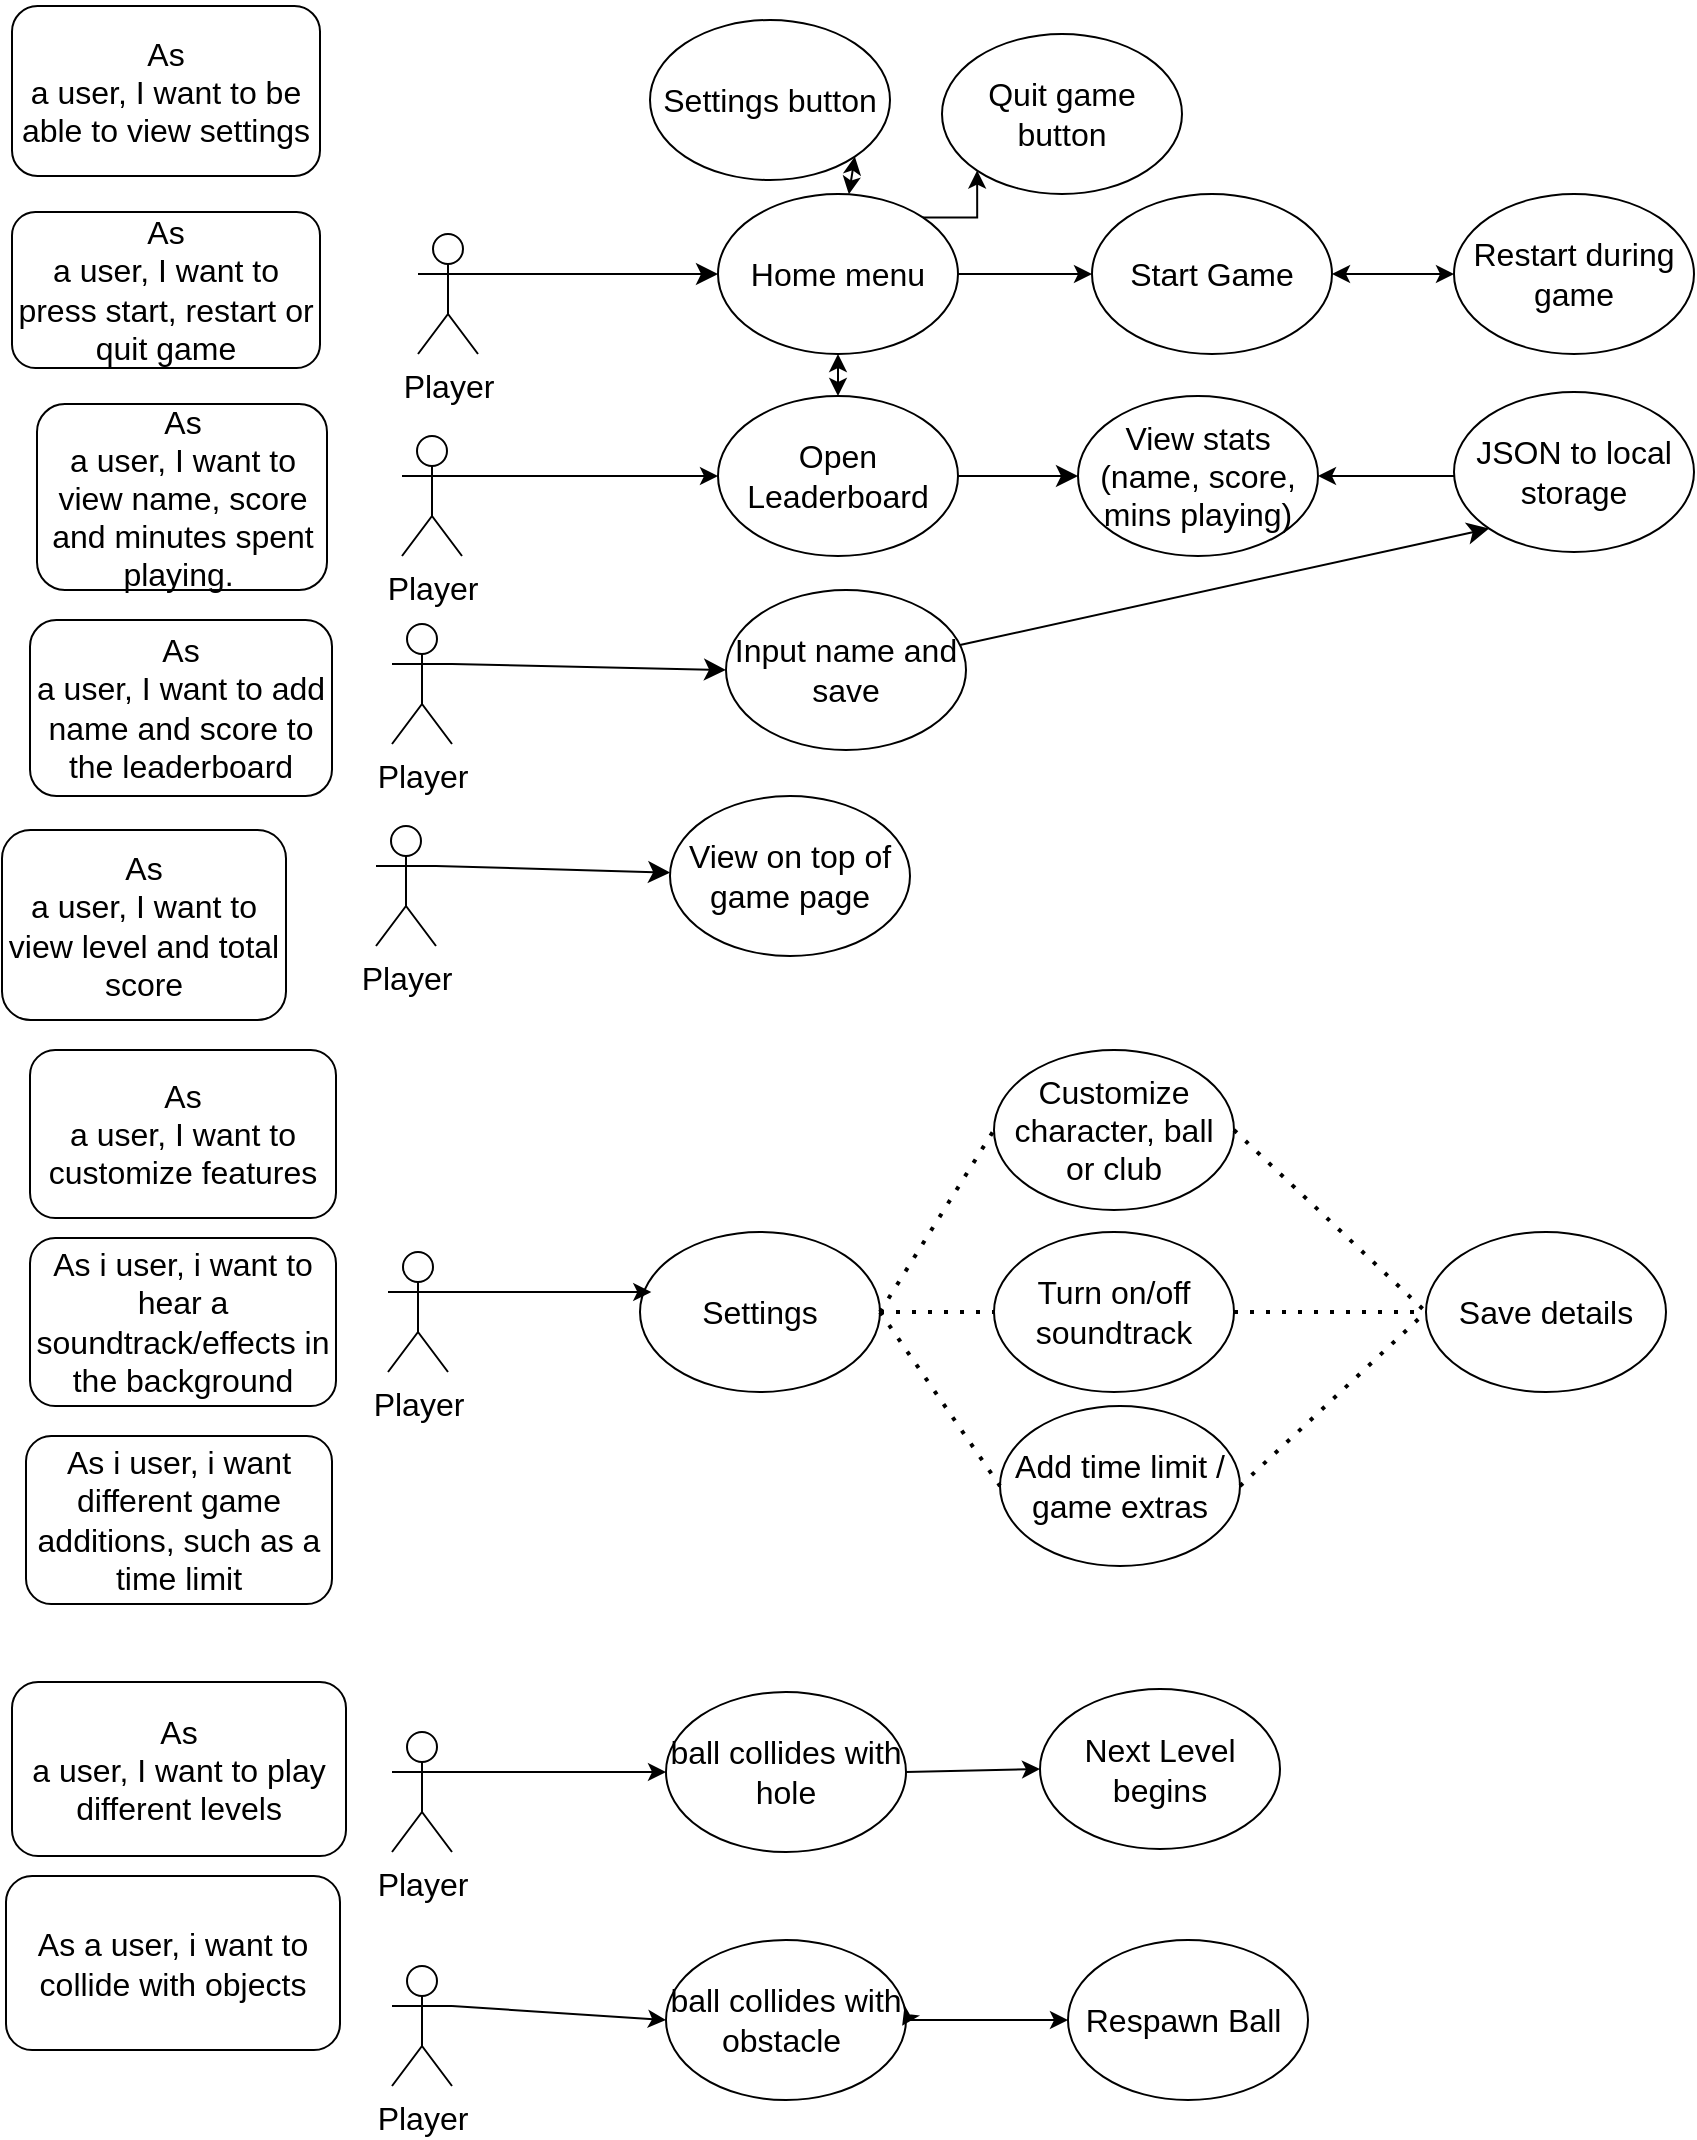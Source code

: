 <mxfile version="24.0.6" type="device">
  <diagram name="Page-1" id="LW1JCmaHPExI12pTx2ke">
    <mxGraphModel dx="2309" dy="1524" grid="0" gridSize="10" guides="1" tooltips="1" connect="1" arrows="1" fold="1" page="0" pageScale="1" pageWidth="850" pageHeight="1100" math="0" shadow="0">
      <root>
        <mxCell id="0" />
        <mxCell id="1" parent="0" />
        <mxCell id="pZIegxjUCUhgaD2gf6bg-1" value="As&lt;br&gt;a user, I want to press start, restart or quit game" style="rounded=1;whiteSpace=wrap;html=1;fontSize=16;" parent="1" vertex="1">
          <mxGeometry x="-69" y="-129" width="154" height="78" as="geometry" />
        </mxCell>
        <mxCell id="pZIegxjUCUhgaD2gf6bg-2" value="&lt;p class=&quot;MsoNormal&quot;&gt;As&lt;br&gt;a user, I want to view name, score and minutes spent playing.&amp;nbsp;&lt;/p&gt;" style="rounded=1;whiteSpace=wrap;html=1;fontSize=16;" parent="1" vertex="1">
          <mxGeometry x="-56.5" y="-33" width="145" height="93" as="geometry" />
        </mxCell>
        <mxCell id="pZIegxjUCUhgaD2gf6bg-3" value="&lt;p class=&quot;MsoNormal&quot;&gt;As&lt;br&gt;a user, I want to view level and total score&lt;/p&gt;" style="rounded=1;whiteSpace=wrap;html=1;fontSize=16;" parent="1" vertex="1">
          <mxGeometry x="-74" y="180" width="142" height="95" as="geometry" />
        </mxCell>
        <mxCell id="pZIegxjUCUhgaD2gf6bg-4" value="&lt;p class=&quot;MsoNormal&quot;&gt;As&lt;br&gt;a user, I want to add name and score to the leaderboard&lt;/p&gt;" style="rounded=1;whiteSpace=wrap;html=1;fontSize=16;" parent="1" vertex="1">
          <mxGeometry x="-60" y="75" width="151" height="88" as="geometry" />
        </mxCell>
        <mxCell id="pZIegxjUCUhgaD2gf6bg-5" value="&lt;p class=&quot;MsoNormal&quot;&gt;As&lt;br/&gt;a user, I want to customize features&lt;/p&gt;" style="rounded=1;whiteSpace=wrap;html=1;fontSize=16;" parent="1" vertex="1">
          <mxGeometry x="-60" y="290" width="153" height="84" as="geometry" />
        </mxCell>
        <mxCell id="pZIegxjUCUhgaD2gf6bg-7" value="&lt;p class=&quot;MsoNormal&quot;&gt;As&lt;br/&gt;a user, I want to play different levels&lt;/p&gt;" style="rounded=1;whiteSpace=wrap;html=1;fontSize=16;" parent="1" vertex="1">
          <mxGeometry x="-69" y="606" width="167" height="87" as="geometry" />
        </mxCell>
        <mxCell id="pZIegxjUCUhgaD2gf6bg-9" value="Player&lt;br&gt;" style="shape=umlActor;verticalLabelPosition=bottom;verticalAlign=top;html=1;outlineConnect=0;fontSize=16;" parent="1" vertex="1">
          <mxGeometry x="121" y="77" width="30" height="60" as="geometry" />
        </mxCell>
        <mxCell id="pZIegxjUCUhgaD2gf6bg-12" value="Player&lt;br&gt;" style="shape=umlActor;verticalLabelPosition=bottom;verticalAlign=top;html=1;outlineConnect=0;fontSize=16;" parent="1" vertex="1">
          <mxGeometry x="119" y="391" width="30" height="60" as="geometry" />
        </mxCell>
        <mxCell id="pZIegxjUCUhgaD2gf6bg-17" value="Player&lt;br&gt;" style="shape=umlActor;verticalLabelPosition=bottom;verticalAlign=top;html=1;outlineConnect=0;fontSize=16;" parent="1" vertex="1">
          <mxGeometry x="113" y="178" width="30" height="60" as="geometry" />
        </mxCell>
        <mxCell id="pZIegxjUCUhgaD2gf6bg-21" style="edgeStyle=none;curved=1;rounded=0;orthogonalLoop=1;jettySize=auto;html=1;exitX=1;exitY=0.333;exitDx=0;exitDy=0;exitPerimeter=0;fontSize=12;startSize=8;endSize=8;" parent="1" source="pZIegxjUCUhgaD2gf6bg-19" target="pZIegxjUCUhgaD2gf6bg-20" edge="1">
          <mxGeometry relative="1" as="geometry" />
        </mxCell>
        <mxCell id="pZIegxjUCUhgaD2gf6bg-19" value="Player&lt;br&gt;" style="shape=umlActor;verticalLabelPosition=bottom;verticalAlign=top;html=1;outlineConnect=0;fontSize=16;" parent="1" vertex="1">
          <mxGeometry x="134" y="-118" width="30" height="60" as="geometry" />
        </mxCell>
        <mxCell id="3II0C4ON16IiH5tYB46D-25" style="edgeStyle=orthogonalEdgeStyle;rounded=0;orthogonalLoop=1;jettySize=auto;html=1;exitX=1;exitY=0.5;exitDx=0;exitDy=0;entryX=0;entryY=0.5;entryDx=0;entryDy=0;" edge="1" parent="1" source="pZIegxjUCUhgaD2gf6bg-20" target="3II0C4ON16IiH5tYB46D-19">
          <mxGeometry relative="1" as="geometry" />
        </mxCell>
        <mxCell id="3II0C4ON16IiH5tYB46D-26" style="edgeStyle=orthogonalEdgeStyle;rounded=0;orthogonalLoop=1;jettySize=auto;html=1;exitX=1;exitY=0;exitDx=0;exitDy=0;entryX=0;entryY=1;entryDx=0;entryDy=0;" edge="1" parent="1" source="pZIegxjUCUhgaD2gf6bg-20" target="3II0C4ON16IiH5tYB46D-18">
          <mxGeometry relative="1" as="geometry" />
        </mxCell>
        <mxCell id="pZIegxjUCUhgaD2gf6bg-20" value="Home menu" style="ellipse;whiteSpace=wrap;html=1;fontSize=16;" parent="1" vertex="1">
          <mxGeometry x="284" y="-138" width="120" height="80" as="geometry" />
        </mxCell>
        <mxCell id="pZIegxjUCUhgaD2gf6bg-23" value="Restart during game" style="ellipse;whiteSpace=wrap;html=1;fontSize=16;" parent="1" vertex="1">
          <mxGeometry x="652" y="-138" width="120" height="80" as="geometry" />
        </mxCell>
        <mxCell id="pZIegxjUCUhgaD2gf6bg-26" value="Open Leaderboard" style="ellipse;whiteSpace=wrap;html=1;fontSize=16;" parent="1" vertex="1">
          <mxGeometry x="284" y="-37" width="120" height="80" as="geometry" />
        </mxCell>
        <mxCell id="pZIegxjUCUhgaD2gf6bg-27" value="View stats&lt;div&gt;(name, score, mins playing)&lt;/div&gt;" style="ellipse;whiteSpace=wrap;html=1;fontSize=16;" parent="1" vertex="1">
          <mxGeometry x="464" y="-37" width="120" height="80" as="geometry" />
        </mxCell>
        <mxCell id="pZIegxjUCUhgaD2gf6bg-28" value="" style="endArrow=classic;html=1;rounded=0;fontSize=12;startSize=8;endSize=8;curved=1;exitX=1;exitY=0.5;exitDx=0;exitDy=0;entryX=0;entryY=0.5;entryDx=0;entryDy=0;" parent="1" source="pZIegxjUCUhgaD2gf6bg-26" target="pZIegxjUCUhgaD2gf6bg-27" edge="1">
          <mxGeometry width="50" height="50" relative="1" as="geometry">
            <mxPoint x="397" y="345" as="sourcePoint" />
            <mxPoint x="447" y="295" as="targetPoint" />
          </mxGeometry>
        </mxCell>
        <mxCell id="pZIegxjUCUhgaD2gf6bg-29" value="" style="endArrow=classic;html=1;rounded=0;fontSize=12;startSize=8;endSize=8;curved=1;exitX=1;exitY=0.333;exitDx=0;exitDy=0;exitPerimeter=0;" parent="1" source="pZIegxjUCUhgaD2gf6bg-17" target="pZIegxjUCUhgaD2gf6bg-30" edge="1">
          <mxGeometry width="50" height="50" relative="1" as="geometry">
            <mxPoint x="397" y="345" as="sourcePoint" />
            <mxPoint x="252" y="98" as="targetPoint" />
          </mxGeometry>
        </mxCell>
        <mxCell id="pZIegxjUCUhgaD2gf6bg-30" value="View on top of game page" style="ellipse;whiteSpace=wrap;html=1;fontSize=16;" parent="1" vertex="1">
          <mxGeometry x="260" y="163" width="120" height="80" as="geometry" />
        </mxCell>
        <mxCell id="pZIegxjUCUhgaD2gf6bg-34" value="" style="edgeStyle=none;curved=1;rounded=0;orthogonalLoop=1;jettySize=auto;html=1;fontSize=12;startSize=8;endSize=8;entryX=0;entryY=1;entryDx=0;entryDy=0;" parent="1" source="pZIegxjUCUhgaD2gf6bg-31" target="3II0C4ON16IiH5tYB46D-30" edge="1">
          <mxGeometry relative="1" as="geometry">
            <mxPoint x="487.018" y="109.027" as="targetPoint" />
          </mxGeometry>
        </mxCell>
        <mxCell id="pZIegxjUCUhgaD2gf6bg-31" value="Input name and save" style="ellipse;whiteSpace=wrap;html=1;fontSize=16;" parent="1" vertex="1">
          <mxGeometry x="288" y="60" width="120" height="80" as="geometry" />
        </mxCell>
        <mxCell id="pZIegxjUCUhgaD2gf6bg-32" value="" style="endArrow=classic;html=1;rounded=0;fontSize=12;startSize=8;endSize=8;curved=1;exitX=1;exitY=0.333;exitDx=0;exitDy=0;exitPerimeter=0;entryX=0;entryY=0.5;entryDx=0;entryDy=0;" parent="1" source="pZIegxjUCUhgaD2gf6bg-9" target="pZIegxjUCUhgaD2gf6bg-31" edge="1">
          <mxGeometry width="50" height="50" relative="1" as="geometry">
            <mxPoint x="397" y="345" as="sourcePoint" />
            <mxPoint x="447" y="295" as="targetPoint" />
          </mxGeometry>
        </mxCell>
        <mxCell id="pZIegxjUCUhgaD2gf6bg-38" value="Customize character, ball or club" style="ellipse;whiteSpace=wrap;html=1;fontSize=16;" parent="1" vertex="1">
          <mxGeometry x="422" y="290" width="120" height="80" as="geometry" />
        </mxCell>
        <mxCell id="pZIegxjUCUhgaD2gf6bg-40" value="Settings button" style="ellipse;whiteSpace=wrap;html=1;fontSize=16;" parent="1" vertex="1">
          <mxGeometry x="250" y="-225" width="120" height="80" as="geometry" />
        </mxCell>
        <mxCell id="pZIegxjUCUhgaD2gf6bg-46" value="Save details" style="ellipse;whiteSpace=wrap;html=1;fontSize=16;" parent="1" vertex="1">
          <mxGeometry x="638" y="381" width="120" height="80" as="geometry" />
        </mxCell>
        <mxCell id="pZIegxjUCUhgaD2gf6bg-47" value="" style="endArrow=none;dashed=1;html=1;dashPattern=1 3;strokeWidth=2;rounded=0;fontSize=12;startSize=8;endSize=8;curved=1;exitX=1;exitY=0.5;exitDx=0;exitDy=0;entryX=0;entryY=0.5;entryDx=0;entryDy=0;" parent="1" source="pZIegxjUCUhgaD2gf6bg-38" target="pZIegxjUCUhgaD2gf6bg-46" edge="1">
          <mxGeometry width="50" height="50" relative="1" as="geometry">
            <mxPoint x="397" y="145" as="sourcePoint" />
            <mxPoint x="447" y="95" as="targetPoint" />
          </mxGeometry>
        </mxCell>
        <mxCell id="3II0C4ON16IiH5tYB46D-1" value="&lt;p class=&quot;MsoNormal&quot;&gt;As a user, i want to collide with objects&lt;/p&gt;" style="rounded=1;whiteSpace=wrap;html=1;fontSize=16;" vertex="1" parent="1">
          <mxGeometry x="-72" y="703" width="167" height="87" as="geometry" />
        </mxCell>
        <mxCell id="3II0C4ON16IiH5tYB46D-3" value="Player&lt;br&gt;" style="shape=umlActor;verticalLabelPosition=bottom;verticalAlign=top;html=1;outlineConnect=0;fontSize=16;" vertex="1" parent="1">
          <mxGeometry x="121" y="631" width="30" height="60" as="geometry" />
        </mxCell>
        <mxCell id="3II0C4ON16IiH5tYB46D-4" value="" style="endArrow=classic;html=1;rounded=0;exitX=1;exitY=0.333;exitDx=0;exitDy=0;exitPerimeter=0;entryX=0;entryY=0.5;entryDx=0;entryDy=0;" edge="1" parent="1" source="3II0C4ON16IiH5tYB46D-3" target="3II0C4ON16IiH5tYB46D-5">
          <mxGeometry width="50" height="50" relative="1" as="geometry">
            <mxPoint x="431" y="577" as="sourcePoint" />
            <mxPoint x="255" y="689" as="targetPoint" />
          </mxGeometry>
        </mxCell>
        <mxCell id="3II0C4ON16IiH5tYB46D-5" value="ball collides with hole" style="ellipse;whiteSpace=wrap;html=1;fontSize=16;" vertex="1" parent="1">
          <mxGeometry x="258" y="611" width="120" height="80" as="geometry" />
        </mxCell>
        <mxCell id="3II0C4ON16IiH5tYB46D-7" value="" style="endArrow=classic;html=1;rounded=0;exitX=1;exitY=0.5;exitDx=0;exitDy=0;entryX=0;entryY=0.5;entryDx=0;entryDy=0;" edge="1" parent="1" source="3II0C4ON16IiH5tYB46D-5" target="3II0C4ON16IiH5tYB46D-9">
          <mxGeometry width="50" height="50" relative="1" as="geometry">
            <mxPoint x="431" y="577" as="sourcePoint" />
            <mxPoint x="426" y="687" as="targetPoint" />
          </mxGeometry>
        </mxCell>
        <mxCell id="3II0C4ON16IiH5tYB46D-9" value="Next Level begins" style="ellipse;whiteSpace=wrap;html=1;fontSize=16;" vertex="1" parent="1">
          <mxGeometry x="445" y="609.5" width="120" height="80" as="geometry" />
        </mxCell>
        <mxCell id="3II0C4ON16IiH5tYB46D-10" value="" style="endArrow=classic;html=1;rounded=0;exitX=1;exitY=0.333;exitDx=0;exitDy=0;exitPerimeter=0;entryX=0;entryY=0.5;entryDx=0;entryDy=0;" edge="1" parent="1" source="3II0C4ON16IiH5tYB46D-50" target="3II0C4ON16IiH5tYB46D-12">
          <mxGeometry width="50" height="50" relative="1" as="geometry">
            <mxPoint x="365" y="628" as="sourcePoint" />
            <mxPoint x="190.07" y="723.135" as="targetPoint" />
          </mxGeometry>
        </mxCell>
        <mxCell id="3II0C4ON16IiH5tYB46D-21" style="edgeStyle=orthogonalEdgeStyle;rounded=0;orthogonalLoop=1;jettySize=auto;html=1;entryX=0;entryY=0.5;entryDx=0;entryDy=0;" edge="1" parent="1" source="3II0C4ON16IiH5tYB46D-12" target="3II0C4ON16IiH5tYB46D-15">
          <mxGeometry relative="1" as="geometry" />
        </mxCell>
        <mxCell id="3II0C4ON16IiH5tYB46D-12" value="ball collides with obstacle&amp;nbsp;" style="ellipse;whiteSpace=wrap;html=1;fontSize=16;" vertex="1" parent="1">
          <mxGeometry x="258" y="735" width="120" height="80" as="geometry" />
        </mxCell>
        <mxCell id="3II0C4ON16IiH5tYB46D-13" value="" style="endArrow=classic;html=1;rounded=0;exitX=1;exitY=0.5;exitDx=0;exitDy=0;" edge="1" parent="1" source="3II0C4ON16IiH5tYB46D-12">
          <mxGeometry width="50" height="50" relative="1" as="geometry">
            <mxPoint x="365" y="628" as="sourcePoint" />
            <mxPoint x="376.07" y="777.933" as="targetPoint" />
          </mxGeometry>
        </mxCell>
        <mxCell id="3II0C4ON16IiH5tYB46D-15" value="Respawn Ball&amp;nbsp;" style="ellipse;whiteSpace=wrap;html=1;fontSize=16;" vertex="1" parent="1">
          <mxGeometry x="459" y="735" width="120" height="80" as="geometry" />
        </mxCell>
        <mxCell id="3II0C4ON16IiH5tYB46D-16" value="Turn on/off soundtrack" style="ellipse;whiteSpace=wrap;html=1;fontSize=16;" vertex="1" parent="1">
          <mxGeometry x="422" y="381" width="120" height="80" as="geometry" />
        </mxCell>
        <mxCell id="3II0C4ON16IiH5tYB46D-17" value="Settings" style="ellipse;whiteSpace=wrap;html=1;fontSize=16;" vertex="1" parent="1">
          <mxGeometry x="245" y="381" width="120" height="80" as="geometry" />
        </mxCell>
        <mxCell id="3II0C4ON16IiH5tYB46D-18" value="Quit game button" style="ellipse;whiteSpace=wrap;html=1;fontSize=16;" vertex="1" parent="1">
          <mxGeometry x="396" y="-218" width="120" height="80" as="geometry" />
        </mxCell>
        <mxCell id="3II0C4ON16IiH5tYB46D-19" value="Start Game" style="ellipse;whiteSpace=wrap;html=1;fontSize=16;" vertex="1" parent="1">
          <mxGeometry x="471" y="-138" width="120" height="80" as="geometry" />
        </mxCell>
        <mxCell id="3II0C4ON16IiH5tYB46D-28" value="&lt;p class=&quot;MsoNormal&quot;&gt;As&lt;br/&gt;a user, I want to be able to view settings&lt;/p&gt;" style="rounded=1;whiteSpace=wrap;html=1;fontSize=16;" vertex="1" parent="1">
          <mxGeometry x="-69" y="-232" width="154" height="85" as="geometry" />
        </mxCell>
        <mxCell id="3II0C4ON16IiH5tYB46D-30" value="JSON to local storage" style="ellipse;whiteSpace=wrap;html=1;fontSize=16;" vertex="1" parent="1">
          <mxGeometry x="652" y="-39" width="120" height="80" as="geometry" />
        </mxCell>
        <mxCell id="3II0C4ON16IiH5tYB46D-33" style="edgeStyle=orthogonalEdgeStyle;rounded=0;orthogonalLoop=1;jettySize=auto;html=1;exitX=1;exitY=0.333;exitDx=0;exitDy=0;exitPerimeter=0;entryX=0.047;entryY=0.375;entryDx=0;entryDy=0;entryPerimeter=0;" edge="1" parent="1" source="pZIegxjUCUhgaD2gf6bg-12" target="3II0C4ON16IiH5tYB46D-17">
          <mxGeometry relative="1" as="geometry" />
        </mxCell>
        <mxCell id="3II0C4ON16IiH5tYB46D-34" value="" style="endArrow=none;dashed=1;html=1;dashPattern=1 3;strokeWidth=2;rounded=0;exitX=1;exitY=0.5;exitDx=0;exitDy=0;entryX=0;entryY=0.5;entryDx=0;entryDy=0;" edge="1" parent="1" source="3II0C4ON16IiH5tYB46D-17" target="pZIegxjUCUhgaD2gf6bg-38">
          <mxGeometry width="50" height="50" relative="1" as="geometry">
            <mxPoint x="352" y="293" as="sourcePoint" />
            <mxPoint x="402" y="243" as="targetPoint" />
          </mxGeometry>
        </mxCell>
        <mxCell id="3II0C4ON16IiH5tYB46D-36" value="&lt;p class=&quot;MsoNormal&quot;&gt;As i user, i want to hear a soundtrack/effects in the background&lt;/p&gt;" style="rounded=1;whiteSpace=wrap;html=1;fontSize=16;" vertex="1" parent="1">
          <mxGeometry x="-60" y="384" width="153" height="84" as="geometry" />
        </mxCell>
        <mxCell id="3II0C4ON16IiH5tYB46D-37" value="" style="endArrow=none;dashed=1;html=1;dashPattern=1 3;strokeWidth=2;rounded=0;exitX=1;exitY=0.5;exitDx=0;exitDy=0;entryX=0;entryY=0.5;entryDx=0;entryDy=0;" edge="1" parent="1" source="3II0C4ON16IiH5tYB46D-17" target="3II0C4ON16IiH5tYB46D-16">
          <mxGeometry width="50" height="50" relative="1" as="geometry">
            <mxPoint x="352" y="293" as="sourcePoint" />
            <mxPoint x="402" y="243" as="targetPoint" />
          </mxGeometry>
        </mxCell>
        <mxCell id="3II0C4ON16IiH5tYB46D-38" value="" style="endArrow=none;dashed=1;html=1;dashPattern=1 3;strokeWidth=2;rounded=0;exitX=1;exitY=0.5;exitDx=0;exitDy=0;entryX=0;entryY=0.5;entryDx=0;entryDy=0;" edge="1" parent="1" source="3II0C4ON16IiH5tYB46D-16" target="pZIegxjUCUhgaD2gf6bg-46">
          <mxGeometry width="50" height="50" relative="1" as="geometry">
            <mxPoint x="352" y="361" as="sourcePoint" />
            <mxPoint x="402" y="311" as="targetPoint" />
          </mxGeometry>
        </mxCell>
        <mxCell id="3II0C4ON16IiH5tYB46D-40" value="Add time limit / game extras" style="ellipse;whiteSpace=wrap;html=1;fontSize=16;" vertex="1" parent="1">
          <mxGeometry x="425" y="468" width="120" height="80" as="geometry" />
        </mxCell>
        <mxCell id="3II0C4ON16IiH5tYB46D-41" value="" style="endArrow=none;dashed=1;html=1;dashPattern=1 3;strokeWidth=2;rounded=0;exitX=1;exitY=0.5;exitDx=0;exitDy=0;entryX=0;entryY=0.5;entryDx=0;entryDy=0;" edge="1" parent="1" source="3II0C4ON16IiH5tYB46D-17" target="3II0C4ON16IiH5tYB46D-40">
          <mxGeometry width="50" height="50" relative="1" as="geometry">
            <mxPoint x="352" y="361" as="sourcePoint" />
            <mxPoint x="402" y="311" as="targetPoint" />
          </mxGeometry>
        </mxCell>
        <mxCell id="3II0C4ON16IiH5tYB46D-42" value="" style="endArrow=none;dashed=1;html=1;dashPattern=1 3;strokeWidth=2;rounded=0;exitX=1;exitY=0.5;exitDx=0;exitDy=0;entryX=0;entryY=0.5;entryDx=0;entryDy=0;" edge="1" parent="1" source="3II0C4ON16IiH5tYB46D-40" target="pZIegxjUCUhgaD2gf6bg-46">
          <mxGeometry width="50" height="50" relative="1" as="geometry">
            <mxPoint x="352" y="361" as="sourcePoint" />
            <mxPoint x="402" y="311" as="targetPoint" />
          </mxGeometry>
        </mxCell>
        <mxCell id="3II0C4ON16IiH5tYB46D-43" value="&lt;p class=&quot;MsoNormal&quot;&gt;As i user, i want different game additions, such as a time limit&lt;/p&gt;" style="rounded=1;whiteSpace=wrap;html=1;fontSize=16;" vertex="1" parent="1">
          <mxGeometry x="-62" y="483" width="153" height="84" as="geometry" />
        </mxCell>
        <mxCell id="3II0C4ON16IiH5tYB46D-46" value="" style="endArrow=classic;html=1;rounded=0;entryX=1;entryY=0.5;entryDx=0;entryDy=0;" edge="1" parent="1" target="pZIegxjUCUhgaD2gf6bg-27">
          <mxGeometry width="50" height="50" relative="1" as="geometry">
            <mxPoint x="652" y="3" as="sourcePoint" />
            <mxPoint x="573" y="-23" as="targetPoint" />
          </mxGeometry>
        </mxCell>
        <mxCell id="3II0C4ON16IiH5tYB46D-48" style="edgeStyle=orthogonalEdgeStyle;rounded=0;orthogonalLoop=1;jettySize=auto;html=1;exitX=1;exitY=0.333;exitDx=0;exitDy=0;exitPerimeter=0;entryX=0;entryY=0.5;entryDx=0;entryDy=0;" edge="1" parent="1" source="3II0C4ON16IiH5tYB46D-47" target="pZIegxjUCUhgaD2gf6bg-26">
          <mxGeometry relative="1" as="geometry" />
        </mxCell>
        <mxCell id="3II0C4ON16IiH5tYB46D-47" value="Player&lt;br&gt;" style="shape=umlActor;verticalLabelPosition=bottom;verticalAlign=top;html=1;outlineConnect=0;fontSize=16;" vertex="1" parent="1">
          <mxGeometry x="126" y="-17" width="30" height="60" as="geometry" />
        </mxCell>
        <mxCell id="3II0C4ON16IiH5tYB46D-50" value="Player&lt;br&gt;" style="shape=umlActor;verticalLabelPosition=bottom;verticalAlign=top;html=1;outlineConnect=0;fontSize=16;" vertex="1" parent="1">
          <mxGeometry x="121" y="748" width="30" height="60" as="geometry" />
        </mxCell>
        <mxCell id="3II0C4ON16IiH5tYB46D-55" value="" style="endArrow=classic;startArrow=classic;html=1;rounded=0;exitX=1;exitY=1;exitDx=0;exitDy=0;" edge="1" parent="1" source="pZIegxjUCUhgaD2gf6bg-40" target="pZIegxjUCUhgaD2gf6bg-20">
          <mxGeometry width="50" height="50" relative="1" as="geometry">
            <mxPoint x="352" y="-15" as="sourcePoint" />
            <mxPoint x="402" y="-65" as="targetPoint" />
          </mxGeometry>
        </mxCell>
        <mxCell id="3II0C4ON16IiH5tYB46D-56" value="" style="endArrow=classic;startArrow=classic;html=1;rounded=0;entryX=0;entryY=0.5;entryDx=0;entryDy=0;exitX=1;exitY=0.5;exitDx=0;exitDy=0;" edge="1" parent="1" source="3II0C4ON16IiH5tYB46D-19" target="pZIegxjUCUhgaD2gf6bg-23">
          <mxGeometry width="50" height="50" relative="1" as="geometry">
            <mxPoint x="352" y="-15" as="sourcePoint" />
            <mxPoint x="402" y="-65" as="targetPoint" />
          </mxGeometry>
        </mxCell>
        <mxCell id="3II0C4ON16IiH5tYB46D-57" value="" style="endArrow=classic;startArrow=classic;html=1;rounded=0;entryX=0.5;entryY=1;entryDx=0;entryDy=0;exitX=0.5;exitY=0;exitDx=0;exitDy=0;" edge="1" parent="1" source="pZIegxjUCUhgaD2gf6bg-26" target="pZIegxjUCUhgaD2gf6bg-20">
          <mxGeometry width="50" height="50" relative="1" as="geometry">
            <mxPoint x="352" y="-15" as="sourcePoint" />
            <mxPoint x="402" y="-65" as="targetPoint" />
          </mxGeometry>
        </mxCell>
      </root>
    </mxGraphModel>
  </diagram>
</mxfile>
